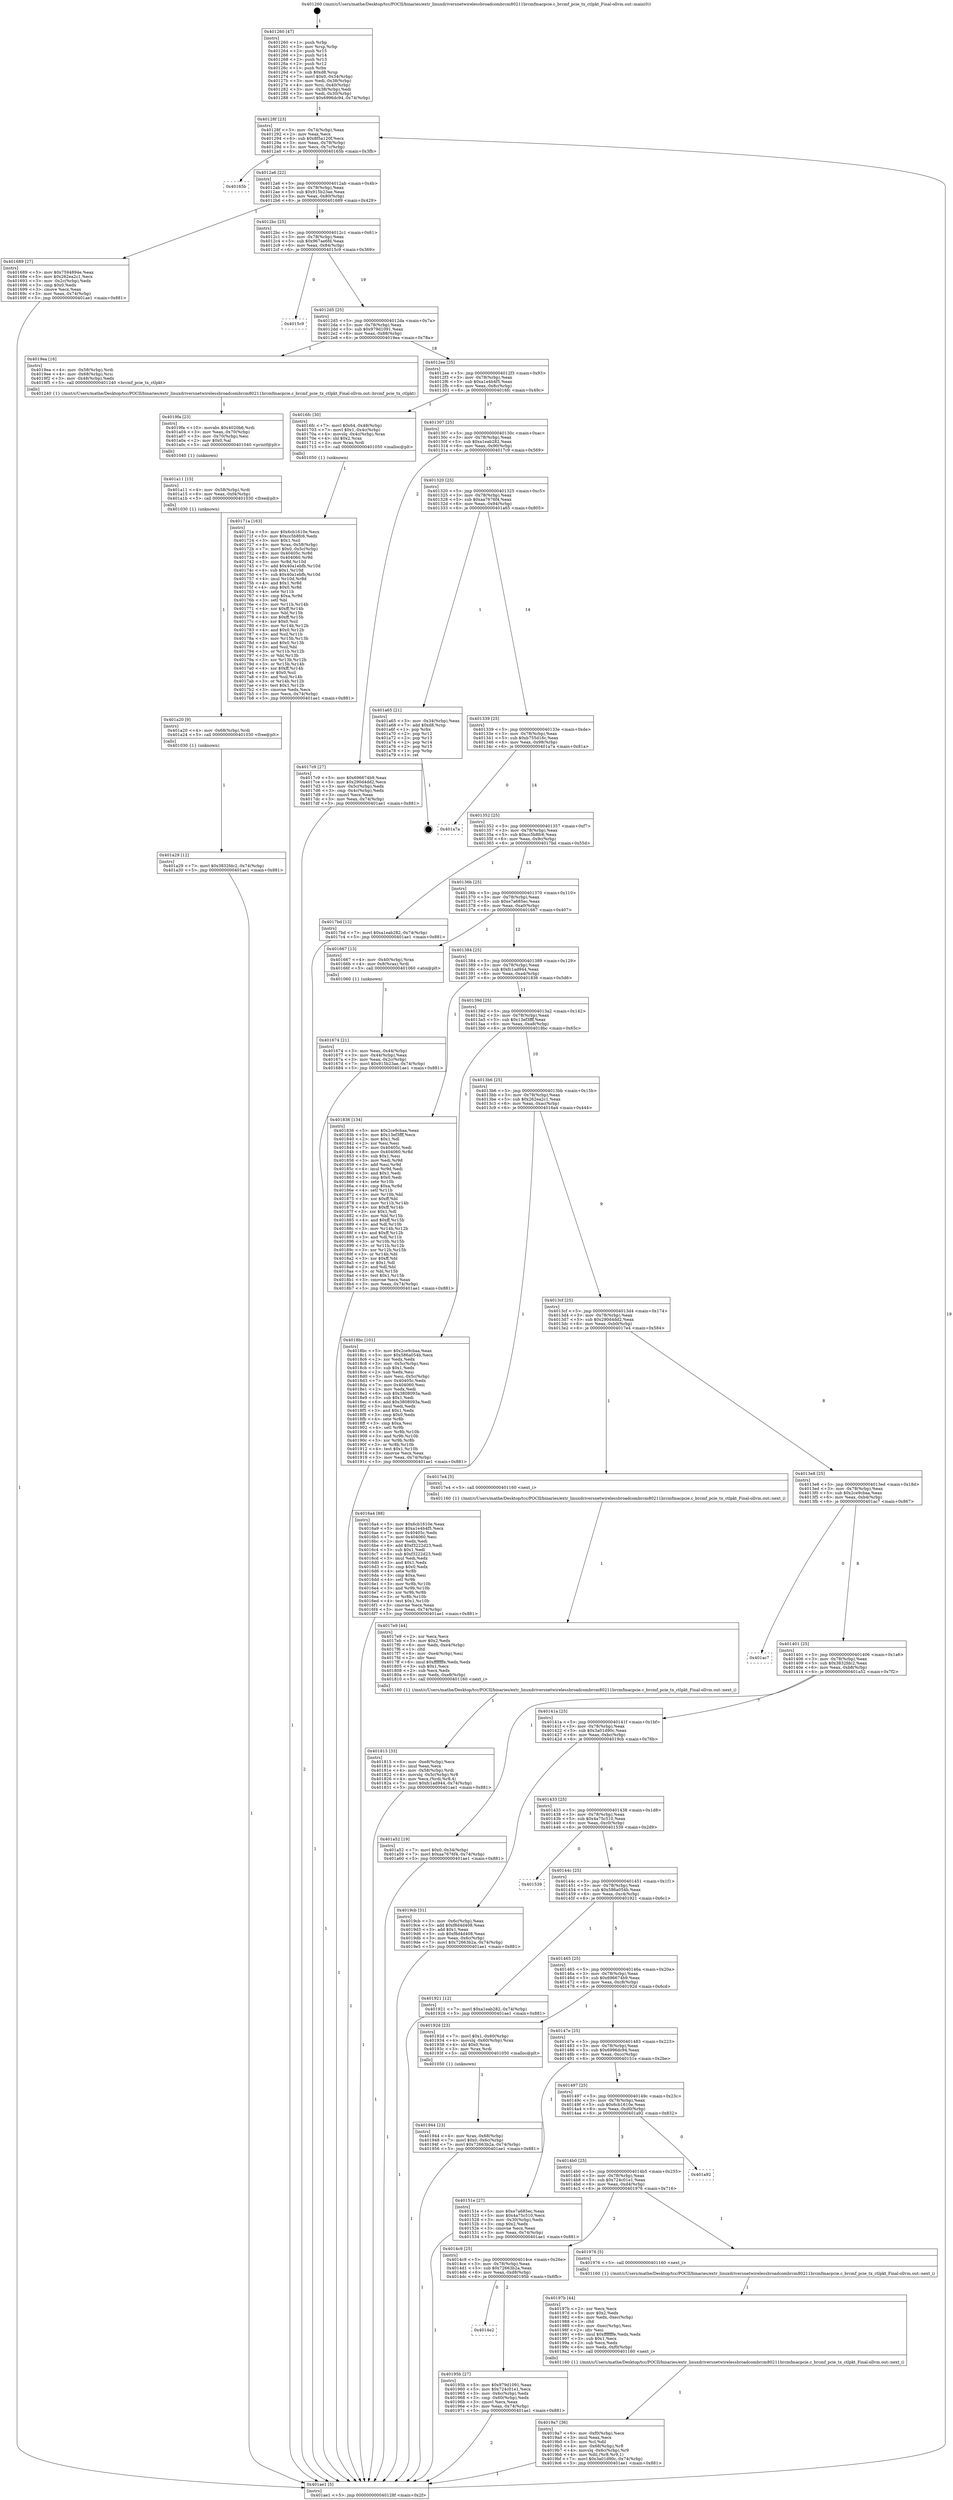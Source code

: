 digraph "0x401260" {
  label = "0x401260 (/mnt/c/Users/mathe/Desktop/tcc/POCII/binaries/extr_linuxdriversnetwirelessbroadcombrcm80211brcmfmacpcie.c_brcmf_pcie_tx_ctlpkt_Final-ollvm.out::main(0))"
  labelloc = "t"
  node[shape=record]

  Entry [label="",width=0.3,height=0.3,shape=circle,fillcolor=black,style=filled]
  "0x40128f" [label="{
     0x40128f [23]\l
     | [instrs]\l
     &nbsp;&nbsp;0x40128f \<+3\>: mov -0x74(%rbp),%eax\l
     &nbsp;&nbsp;0x401292 \<+2\>: mov %eax,%ecx\l
     &nbsp;&nbsp;0x401294 \<+6\>: sub $0x8f5a120f,%ecx\l
     &nbsp;&nbsp;0x40129a \<+3\>: mov %eax,-0x78(%rbp)\l
     &nbsp;&nbsp;0x40129d \<+3\>: mov %ecx,-0x7c(%rbp)\l
     &nbsp;&nbsp;0x4012a0 \<+6\>: je 000000000040165b \<main+0x3fb\>\l
  }"]
  "0x40165b" [label="{
     0x40165b\l
  }", style=dashed]
  "0x4012a6" [label="{
     0x4012a6 [22]\l
     | [instrs]\l
     &nbsp;&nbsp;0x4012a6 \<+5\>: jmp 00000000004012ab \<main+0x4b\>\l
     &nbsp;&nbsp;0x4012ab \<+3\>: mov -0x78(%rbp),%eax\l
     &nbsp;&nbsp;0x4012ae \<+5\>: sub $0x915b23ae,%eax\l
     &nbsp;&nbsp;0x4012b3 \<+3\>: mov %eax,-0x80(%rbp)\l
     &nbsp;&nbsp;0x4012b6 \<+6\>: je 0000000000401689 \<main+0x429\>\l
  }"]
  Exit [label="",width=0.3,height=0.3,shape=circle,fillcolor=black,style=filled,peripheries=2]
  "0x401689" [label="{
     0x401689 [27]\l
     | [instrs]\l
     &nbsp;&nbsp;0x401689 \<+5\>: mov $0x7594894e,%eax\l
     &nbsp;&nbsp;0x40168e \<+5\>: mov $0x262ea2c1,%ecx\l
     &nbsp;&nbsp;0x401693 \<+3\>: mov -0x2c(%rbp),%edx\l
     &nbsp;&nbsp;0x401696 \<+3\>: cmp $0x0,%edx\l
     &nbsp;&nbsp;0x401699 \<+3\>: cmove %ecx,%eax\l
     &nbsp;&nbsp;0x40169c \<+3\>: mov %eax,-0x74(%rbp)\l
     &nbsp;&nbsp;0x40169f \<+5\>: jmp 0000000000401ae1 \<main+0x881\>\l
  }"]
  "0x4012bc" [label="{
     0x4012bc [25]\l
     | [instrs]\l
     &nbsp;&nbsp;0x4012bc \<+5\>: jmp 00000000004012c1 \<main+0x61\>\l
     &nbsp;&nbsp;0x4012c1 \<+3\>: mov -0x78(%rbp),%eax\l
     &nbsp;&nbsp;0x4012c4 \<+5\>: sub $0x967ae6fd,%eax\l
     &nbsp;&nbsp;0x4012c9 \<+6\>: mov %eax,-0x84(%rbp)\l
     &nbsp;&nbsp;0x4012cf \<+6\>: je 00000000004015c9 \<main+0x369\>\l
  }"]
  "0x401a29" [label="{
     0x401a29 [12]\l
     | [instrs]\l
     &nbsp;&nbsp;0x401a29 \<+7\>: movl $0x3832fdc2,-0x74(%rbp)\l
     &nbsp;&nbsp;0x401a30 \<+5\>: jmp 0000000000401ae1 \<main+0x881\>\l
  }"]
  "0x4015c9" [label="{
     0x4015c9\l
  }", style=dashed]
  "0x4012d5" [label="{
     0x4012d5 [25]\l
     | [instrs]\l
     &nbsp;&nbsp;0x4012d5 \<+5\>: jmp 00000000004012da \<main+0x7a\>\l
     &nbsp;&nbsp;0x4012da \<+3\>: mov -0x78(%rbp),%eax\l
     &nbsp;&nbsp;0x4012dd \<+5\>: sub $0x979d1091,%eax\l
     &nbsp;&nbsp;0x4012e2 \<+6\>: mov %eax,-0x88(%rbp)\l
     &nbsp;&nbsp;0x4012e8 \<+6\>: je 00000000004019ea \<main+0x78a\>\l
  }"]
  "0x401a20" [label="{
     0x401a20 [9]\l
     | [instrs]\l
     &nbsp;&nbsp;0x401a20 \<+4\>: mov -0x68(%rbp),%rdi\l
     &nbsp;&nbsp;0x401a24 \<+5\>: call 0000000000401030 \<free@plt\>\l
     | [calls]\l
     &nbsp;&nbsp;0x401030 \{1\} (unknown)\l
  }"]
  "0x4019ea" [label="{
     0x4019ea [16]\l
     | [instrs]\l
     &nbsp;&nbsp;0x4019ea \<+4\>: mov -0x58(%rbp),%rdi\l
     &nbsp;&nbsp;0x4019ee \<+4\>: mov -0x68(%rbp),%rsi\l
     &nbsp;&nbsp;0x4019f2 \<+3\>: mov -0x48(%rbp),%edx\l
     &nbsp;&nbsp;0x4019f5 \<+5\>: call 0000000000401240 \<brcmf_pcie_tx_ctlpkt\>\l
     | [calls]\l
     &nbsp;&nbsp;0x401240 \{1\} (/mnt/c/Users/mathe/Desktop/tcc/POCII/binaries/extr_linuxdriversnetwirelessbroadcombrcm80211brcmfmacpcie.c_brcmf_pcie_tx_ctlpkt_Final-ollvm.out::brcmf_pcie_tx_ctlpkt)\l
  }"]
  "0x4012ee" [label="{
     0x4012ee [25]\l
     | [instrs]\l
     &nbsp;&nbsp;0x4012ee \<+5\>: jmp 00000000004012f3 \<main+0x93\>\l
     &nbsp;&nbsp;0x4012f3 \<+3\>: mov -0x78(%rbp),%eax\l
     &nbsp;&nbsp;0x4012f6 \<+5\>: sub $0xa1e4b4f5,%eax\l
     &nbsp;&nbsp;0x4012fb \<+6\>: mov %eax,-0x8c(%rbp)\l
     &nbsp;&nbsp;0x401301 \<+6\>: je 00000000004016fc \<main+0x49c\>\l
  }"]
  "0x401a11" [label="{
     0x401a11 [15]\l
     | [instrs]\l
     &nbsp;&nbsp;0x401a11 \<+4\>: mov -0x58(%rbp),%rdi\l
     &nbsp;&nbsp;0x401a15 \<+6\>: mov %eax,-0xf4(%rbp)\l
     &nbsp;&nbsp;0x401a1b \<+5\>: call 0000000000401030 \<free@plt\>\l
     | [calls]\l
     &nbsp;&nbsp;0x401030 \{1\} (unknown)\l
  }"]
  "0x4016fc" [label="{
     0x4016fc [30]\l
     | [instrs]\l
     &nbsp;&nbsp;0x4016fc \<+7\>: movl $0x64,-0x48(%rbp)\l
     &nbsp;&nbsp;0x401703 \<+7\>: movl $0x1,-0x4c(%rbp)\l
     &nbsp;&nbsp;0x40170a \<+4\>: movslq -0x4c(%rbp),%rax\l
     &nbsp;&nbsp;0x40170e \<+4\>: shl $0x2,%rax\l
     &nbsp;&nbsp;0x401712 \<+3\>: mov %rax,%rdi\l
     &nbsp;&nbsp;0x401715 \<+5\>: call 0000000000401050 \<malloc@plt\>\l
     | [calls]\l
     &nbsp;&nbsp;0x401050 \{1\} (unknown)\l
  }"]
  "0x401307" [label="{
     0x401307 [25]\l
     | [instrs]\l
     &nbsp;&nbsp;0x401307 \<+5\>: jmp 000000000040130c \<main+0xac\>\l
     &nbsp;&nbsp;0x40130c \<+3\>: mov -0x78(%rbp),%eax\l
     &nbsp;&nbsp;0x40130f \<+5\>: sub $0xa1eab282,%eax\l
     &nbsp;&nbsp;0x401314 \<+6\>: mov %eax,-0x90(%rbp)\l
     &nbsp;&nbsp;0x40131a \<+6\>: je 00000000004017c9 \<main+0x569\>\l
  }"]
  "0x4019fa" [label="{
     0x4019fa [23]\l
     | [instrs]\l
     &nbsp;&nbsp;0x4019fa \<+10\>: movabs $0x4020b6,%rdi\l
     &nbsp;&nbsp;0x401a04 \<+3\>: mov %eax,-0x70(%rbp)\l
     &nbsp;&nbsp;0x401a07 \<+3\>: mov -0x70(%rbp),%esi\l
     &nbsp;&nbsp;0x401a0a \<+2\>: mov $0x0,%al\l
     &nbsp;&nbsp;0x401a0c \<+5\>: call 0000000000401040 \<printf@plt\>\l
     | [calls]\l
     &nbsp;&nbsp;0x401040 \{1\} (unknown)\l
  }"]
  "0x4017c9" [label="{
     0x4017c9 [27]\l
     | [instrs]\l
     &nbsp;&nbsp;0x4017c9 \<+5\>: mov $0x696674b9,%eax\l
     &nbsp;&nbsp;0x4017ce \<+5\>: mov $0x290d4dd2,%ecx\l
     &nbsp;&nbsp;0x4017d3 \<+3\>: mov -0x5c(%rbp),%edx\l
     &nbsp;&nbsp;0x4017d6 \<+3\>: cmp -0x4c(%rbp),%edx\l
     &nbsp;&nbsp;0x4017d9 \<+3\>: cmovl %ecx,%eax\l
     &nbsp;&nbsp;0x4017dc \<+3\>: mov %eax,-0x74(%rbp)\l
     &nbsp;&nbsp;0x4017df \<+5\>: jmp 0000000000401ae1 \<main+0x881\>\l
  }"]
  "0x401320" [label="{
     0x401320 [25]\l
     | [instrs]\l
     &nbsp;&nbsp;0x401320 \<+5\>: jmp 0000000000401325 \<main+0xc5\>\l
     &nbsp;&nbsp;0x401325 \<+3\>: mov -0x78(%rbp),%eax\l
     &nbsp;&nbsp;0x401328 \<+5\>: sub $0xaa7676f4,%eax\l
     &nbsp;&nbsp;0x40132d \<+6\>: mov %eax,-0x94(%rbp)\l
     &nbsp;&nbsp;0x401333 \<+6\>: je 0000000000401a65 \<main+0x805\>\l
  }"]
  "0x4019a7" [label="{
     0x4019a7 [36]\l
     | [instrs]\l
     &nbsp;&nbsp;0x4019a7 \<+6\>: mov -0xf0(%rbp),%ecx\l
     &nbsp;&nbsp;0x4019ad \<+3\>: imul %eax,%ecx\l
     &nbsp;&nbsp;0x4019b0 \<+3\>: mov %cl,%dil\l
     &nbsp;&nbsp;0x4019b3 \<+4\>: mov -0x68(%rbp),%r8\l
     &nbsp;&nbsp;0x4019b7 \<+4\>: movslq -0x6c(%rbp),%r9\l
     &nbsp;&nbsp;0x4019bb \<+4\>: mov %dil,(%r8,%r9,1)\l
     &nbsp;&nbsp;0x4019bf \<+7\>: movl $0x3a01d90c,-0x74(%rbp)\l
     &nbsp;&nbsp;0x4019c6 \<+5\>: jmp 0000000000401ae1 \<main+0x881\>\l
  }"]
  "0x401a65" [label="{
     0x401a65 [21]\l
     | [instrs]\l
     &nbsp;&nbsp;0x401a65 \<+3\>: mov -0x34(%rbp),%eax\l
     &nbsp;&nbsp;0x401a68 \<+7\>: add $0xd8,%rsp\l
     &nbsp;&nbsp;0x401a6f \<+1\>: pop %rbx\l
     &nbsp;&nbsp;0x401a70 \<+2\>: pop %r12\l
     &nbsp;&nbsp;0x401a72 \<+2\>: pop %r13\l
     &nbsp;&nbsp;0x401a74 \<+2\>: pop %r14\l
     &nbsp;&nbsp;0x401a76 \<+2\>: pop %r15\l
     &nbsp;&nbsp;0x401a78 \<+1\>: pop %rbp\l
     &nbsp;&nbsp;0x401a79 \<+1\>: ret\l
  }"]
  "0x401339" [label="{
     0x401339 [25]\l
     | [instrs]\l
     &nbsp;&nbsp;0x401339 \<+5\>: jmp 000000000040133e \<main+0xde\>\l
     &nbsp;&nbsp;0x40133e \<+3\>: mov -0x78(%rbp),%eax\l
     &nbsp;&nbsp;0x401341 \<+5\>: sub $0xb755d16c,%eax\l
     &nbsp;&nbsp;0x401346 \<+6\>: mov %eax,-0x98(%rbp)\l
     &nbsp;&nbsp;0x40134c \<+6\>: je 0000000000401a7a \<main+0x81a\>\l
  }"]
  "0x40197b" [label="{
     0x40197b [44]\l
     | [instrs]\l
     &nbsp;&nbsp;0x40197b \<+2\>: xor %ecx,%ecx\l
     &nbsp;&nbsp;0x40197d \<+5\>: mov $0x2,%edx\l
     &nbsp;&nbsp;0x401982 \<+6\>: mov %edx,-0xec(%rbp)\l
     &nbsp;&nbsp;0x401988 \<+1\>: cltd\l
     &nbsp;&nbsp;0x401989 \<+6\>: mov -0xec(%rbp),%esi\l
     &nbsp;&nbsp;0x40198f \<+2\>: idiv %esi\l
     &nbsp;&nbsp;0x401991 \<+6\>: imul $0xfffffffe,%edx,%edx\l
     &nbsp;&nbsp;0x401997 \<+3\>: sub $0x1,%ecx\l
     &nbsp;&nbsp;0x40199a \<+2\>: sub %ecx,%edx\l
     &nbsp;&nbsp;0x40199c \<+6\>: mov %edx,-0xf0(%rbp)\l
     &nbsp;&nbsp;0x4019a2 \<+5\>: call 0000000000401160 \<next_i\>\l
     | [calls]\l
     &nbsp;&nbsp;0x401160 \{1\} (/mnt/c/Users/mathe/Desktop/tcc/POCII/binaries/extr_linuxdriversnetwirelessbroadcombrcm80211brcmfmacpcie.c_brcmf_pcie_tx_ctlpkt_Final-ollvm.out::next_i)\l
  }"]
  "0x401a7a" [label="{
     0x401a7a\l
  }", style=dashed]
  "0x401352" [label="{
     0x401352 [25]\l
     | [instrs]\l
     &nbsp;&nbsp;0x401352 \<+5\>: jmp 0000000000401357 \<main+0xf7\>\l
     &nbsp;&nbsp;0x401357 \<+3\>: mov -0x78(%rbp),%eax\l
     &nbsp;&nbsp;0x40135a \<+5\>: sub $0xcc5b8fc6,%eax\l
     &nbsp;&nbsp;0x40135f \<+6\>: mov %eax,-0x9c(%rbp)\l
     &nbsp;&nbsp;0x401365 \<+6\>: je 00000000004017bd \<main+0x55d\>\l
  }"]
  "0x4014e2" [label="{
     0x4014e2\l
  }", style=dashed]
  "0x4017bd" [label="{
     0x4017bd [12]\l
     | [instrs]\l
     &nbsp;&nbsp;0x4017bd \<+7\>: movl $0xa1eab282,-0x74(%rbp)\l
     &nbsp;&nbsp;0x4017c4 \<+5\>: jmp 0000000000401ae1 \<main+0x881\>\l
  }"]
  "0x40136b" [label="{
     0x40136b [25]\l
     | [instrs]\l
     &nbsp;&nbsp;0x40136b \<+5\>: jmp 0000000000401370 \<main+0x110\>\l
     &nbsp;&nbsp;0x401370 \<+3\>: mov -0x78(%rbp),%eax\l
     &nbsp;&nbsp;0x401373 \<+5\>: sub $0xe7a685ec,%eax\l
     &nbsp;&nbsp;0x401378 \<+6\>: mov %eax,-0xa0(%rbp)\l
     &nbsp;&nbsp;0x40137e \<+6\>: je 0000000000401667 \<main+0x407\>\l
  }"]
  "0x40195b" [label="{
     0x40195b [27]\l
     | [instrs]\l
     &nbsp;&nbsp;0x40195b \<+5\>: mov $0x979d1091,%eax\l
     &nbsp;&nbsp;0x401960 \<+5\>: mov $0x724c01e1,%ecx\l
     &nbsp;&nbsp;0x401965 \<+3\>: mov -0x6c(%rbp),%edx\l
     &nbsp;&nbsp;0x401968 \<+3\>: cmp -0x60(%rbp),%edx\l
     &nbsp;&nbsp;0x40196b \<+3\>: cmovl %ecx,%eax\l
     &nbsp;&nbsp;0x40196e \<+3\>: mov %eax,-0x74(%rbp)\l
     &nbsp;&nbsp;0x401971 \<+5\>: jmp 0000000000401ae1 \<main+0x881\>\l
  }"]
  "0x401667" [label="{
     0x401667 [13]\l
     | [instrs]\l
     &nbsp;&nbsp;0x401667 \<+4\>: mov -0x40(%rbp),%rax\l
     &nbsp;&nbsp;0x40166b \<+4\>: mov 0x8(%rax),%rdi\l
     &nbsp;&nbsp;0x40166f \<+5\>: call 0000000000401060 \<atoi@plt\>\l
     | [calls]\l
     &nbsp;&nbsp;0x401060 \{1\} (unknown)\l
  }"]
  "0x401384" [label="{
     0x401384 [25]\l
     | [instrs]\l
     &nbsp;&nbsp;0x401384 \<+5\>: jmp 0000000000401389 \<main+0x129\>\l
     &nbsp;&nbsp;0x401389 \<+3\>: mov -0x78(%rbp),%eax\l
     &nbsp;&nbsp;0x40138c \<+5\>: sub $0xfc1ad944,%eax\l
     &nbsp;&nbsp;0x401391 \<+6\>: mov %eax,-0xa4(%rbp)\l
     &nbsp;&nbsp;0x401397 \<+6\>: je 0000000000401836 \<main+0x5d6\>\l
  }"]
  "0x4014c9" [label="{
     0x4014c9 [25]\l
     | [instrs]\l
     &nbsp;&nbsp;0x4014c9 \<+5\>: jmp 00000000004014ce \<main+0x26e\>\l
     &nbsp;&nbsp;0x4014ce \<+3\>: mov -0x78(%rbp),%eax\l
     &nbsp;&nbsp;0x4014d1 \<+5\>: sub $0x72663b2a,%eax\l
     &nbsp;&nbsp;0x4014d6 \<+6\>: mov %eax,-0xd8(%rbp)\l
     &nbsp;&nbsp;0x4014dc \<+6\>: je 000000000040195b \<main+0x6fb\>\l
  }"]
  "0x401836" [label="{
     0x401836 [134]\l
     | [instrs]\l
     &nbsp;&nbsp;0x401836 \<+5\>: mov $0x2ce9cbaa,%eax\l
     &nbsp;&nbsp;0x40183b \<+5\>: mov $0x13ef3fff,%ecx\l
     &nbsp;&nbsp;0x401840 \<+2\>: mov $0x1,%dl\l
     &nbsp;&nbsp;0x401842 \<+2\>: xor %esi,%esi\l
     &nbsp;&nbsp;0x401844 \<+7\>: mov 0x40405c,%edi\l
     &nbsp;&nbsp;0x40184b \<+8\>: mov 0x404060,%r8d\l
     &nbsp;&nbsp;0x401853 \<+3\>: sub $0x1,%esi\l
     &nbsp;&nbsp;0x401856 \<+3\>: mov %edi,%r9d\l
     &nbsp;&nbsp;0x401859 \<+3\>: add %esi,%r9d\l
     &nbsp;&nbsp;0x40185c \<+4\>: imul %r9d,%edi\l
     &nbsp;&nbsp;0x401860 \<+3\>: and $0x1,%edi\l
     &nbsp;&nbsp;0x401863 \<+3\>: cmp $0x0,%edi\l
     &nbsp;&nbsp;0x401866 \<+4\>: sete %r10b\l
     &nbsp;&nbsp;0x40186a \<+4\>: cmp $0xa,%r8d\l
     &nbsp;&nbsp;0x40186e \<+4\>: setl %r11b\l
     &nbsp;&nbsp;0x401872 \<+3\>: mov %r10b,%bl\l
     &nbsp;&nbsp;0x401875 \<+3\>: xor $0xff,%bl\l
     &nbsp;&nbsp;0x401878 \<+3\>: mov %r11b,%r14b\l
     &nbsp;&nbsp;0x40187b \<+4\>: xor $0xff,%r14b\l
     &nbsp;&nbsp;0x40187f \<+3\>: xor $0x1,%dl\l
     &nbsp;&nbsp;0x401882 \<+3\>: mov %bl,%r15b\l
     &nbsp;&nbsp;0x401885 \<+4\>: and $0xff,%r15b\l
     &nbsp;&nbsp;0x401889 \<+3\>: and %dl,%r10b\l
     &nbsp;&nbsp;0x40188c \<+3\>: mov %r14b,%r12b\l
     &nbsp;&nbsp;0x40188f \<+4\>: and $0xff,%r12b\l
     &nbsp;&nbsp;0x401893 \<+3\>: and %dl,%r11b\l
     &nbsp;&nbsp;0x401896 \<+3\>: or %r10b,%r15b\l
     &nbsp;&nbsp;0x401899 \<+3\>: or %r11b,%r12b\l
     &nbsp;&nbsp;0x40189c \<+3\>: xor %r12b,%r15b\l
     &nbsp;&nbsp;0x40189f \<+3\>: or %r14b,%bl\l
     &nbsp;&nbsp;0x4018a2 \<+3\>: xor $0xff,%bl\l
     &nbsp;&nbsp;0x4018a5 \<+3\>: or $0x1,%dl\l
     &nbsp;&nbsp;0x4018a8 \<+2\>: and %dl,%bl\l
     &nbsp;&nbsp;0x4018aa \<+3\>: or %bl,%r15b\l
     &nbsp;&nbsp;0x4018ad \<+4\>: test $0x1,%r15b\l
     &nbsp;&nbsp;0x4018b1 \<+3\>: cmovne %ecx,%eax\l
     &nbsp;&nbsp;0x4018b4 \<+3\>: mov %eax,-0x74(%rbp)\l
     &nbsp;&nbsp;0x4018b7 \<+5\>: jmp 0000000000401ae1 \<main+0x881\>\l
  }"]
  "0x40139d" [label="{
     0x40139d [25]\l
     | [instrs]\l
     &nbsp;&nbsp;0x40139d \<+5\>: jmp 00000000004013a2 \<main+0x142\>\l
     &nbsp;&nbsp;0x4013a2 \<+3\>: mov -0x78(%rbp),%eax\l
     &nbsp;&nbsp;0x4013a5 \<+5\>: sub $0x13ef3fff,%eax\l
     &nbsp;&nbsp;0x4013aa \<+6\>: mov %eax,-0xa8(%rbp)\l
     &nbsp;&nbsp;0x4013b0 \<+6\>: je 00000000004018bc \<main+0x65c\>\l
  }"]
  "0x401976" [label="{
     0x401976 [5]\l
     | [instrs]\l
     &nbsp;&nbsp;0x401976 \<+5\>: call 0000000000401160 \<next_i\>\l
     | [calls]\l
     &nbsp;&nbsp;0x401160 \{1\} (/mnt/c/Users/mathe/Desktop/tcc/POCII/binaries/extr_linuxdriversnetwirelessbroadcombrcm80211brcmfmacpcie.c_brcmf_pcie_tx_ctlpkt_Final-ollvm.out::next_i)\l
  }"]
  "0x4018bc" [label="{
     0x4018bc [101]\l
     | [instrs]\l
     &nbsp;&nbsp;0x4018bc \<+5\>: mov $0x2ce9cbaa,%eax\l
     &nbsp;&nbsp;0x4018c1 \<+5\>: mov $0x586a054b,%ecx\l
     &nbsp;&nbsp;0x4018c6 \<+2\>: xor %edx,%edx\l
     &nbsp;&nbsp;0x4018c8 \<+3\>: mov -0x5c(%rbp),%esi\l
     &nbsp;&nbsp;0x4018cb \<+3\>: sub $0x1,%edx\l
     &nbsp;&nbsp;0x4018ce \<+2\>: sub %edx,%esi\l
     &nbsp;&nbsp;0x4018d0 \<+3\>: mov %esi,-0x5c(%rbp)\l
     &nbsp;&nbsp;0x4018d3 \<+7\>: mov 0x40405c,%edx\l
     &nbsp;&nbsp;0x4018da \<+7\>: mov 0x404060,%esi\l
     &nbsp;&nbsp;0x4018e1 \<+2\>: mov %edx,%edi\l
     &nbsp;&nbsp;0x4018e3 \<+6\>: sub $0x3808093a,%edi\l
     &nbsp;&nbsp;0x4018e9 \<+3\>: sub $0x1,%edi\l
     &nbsp;&nbsp;0x4018ec \<+6\>: add $0x3808093a,%edi\l
     &nbsp;&nbsp;0x4018f2 \<+3\>: imul %edi,%edx\l
     &nbsp;&nbsp;0x4018f5 \<+3\>: and $0x1,%edx\l
     &nbsp;&nbsp;0x4018f8 \<+3\>: cmp $0x0,%edx\l
     &nbsp;&nbsp;0x4018fb \<+4\>: sete %r8b\l
     &nbsp;&nbsp;0x4018ff \<+3\>: cmp $0xa,%esi\l
     &nbsp;&nbsp;0x401902 \<+4\>: setl %r9b\l
     &nbsp;&nbsp;0x401906 \<+3\>: mov %r8b,%r10b\l
     &nbsp;&nbsp;0x401909 \<+3\>: and %r9b,%r10b\l
     &nbsp;&nbsp;0x40190c \<+3\>: xor %r9b,%r8b\l
     &nbsp;&nbsp;0x40190f \<+3\>: or %r8b,%r10b\l
     &nbsp;&nbsp;0x401912 \<+4\>: test $0x1,%r10b\l
     &nbsp;&nbsp;0x401916 \<+3\>: cmovne %ecx,%eax\l
     &nbsp;&nbsp;0x401919 \<+3\>: mov %eax,-0x74(%rbp)\l
     &nbsp;&nbsp;0x40191c \<+5\>: jmp 0000000000401ae1 \<main+0x881\>\l
  }"]
  "0x4013b6" [label="{
     0x4013b6 [25]\l
     | [instrs]\l
     &nbsp;&nbsp;0x4013b6 \<+5\>: jmp 00000000004013bb \<main+0x15b\>\l
     &nbsp;&nbsp;0x4013bb \<+3\>: mov -0x78(%rbp),%eax\l
     &nbsp;&nbsp;0x4013be \<+5\>: sub $0x262ea2c1,%eax\l
     &nbsp;&nbsp;0x4013c3 \<+6\>: mov %eax,-0xac(%rbp)\l
     &nbsp;&nbsp;0x4013c9 \<+6\>: je 00000000004016a4 \<main+0x444\>\l
  }"]
  "0x4014b0" [label="{
     0x4014b0 [25]\l
     | [instrs]\l
     &nbsp;&nbsp;0x4014b0 \<+5\>: jmp 00000000004014b5 \<main+0x255\>\l
     &nbsp;&nbsp;0x4014b5 \<+3\>: mov -0x78(%rbp),%eax\l
     &nbsp;&nbsp;0x4014b8 \<+5\>: sub $0x724c01e1,%eax\l
     &nbsp;&nbsp;0x4014bd \<+6\>: mov %eax,-0xd4(%rbp)\l
     &nbsp;&nbsp;0x4014c3 \<+6\>: je 0000000000401976 \<main+0x716\>\l
  }"]
  "0x4016a4" [label="{
     0x4016a4 [88]\l
     | [instrs]\l
     &nbsp;&nbsp;0x4016a4 \<+5\>: mov $0x6cb1610e,%eax\l
     &nbsp;&nbsp;0x4016a9 \<+5\>: mov $0xa1e4b4f5,%ecx\l
     &nbsp;&nbsp;0x4016ae \<+7\>: mov 0x40405c,%edx\l
     &nbsp;&nbsp;0x4016b5 \<+7\>: mov 0x404060,%esi\l
     &nbsp;&nbsp;0x4016bc \<+2\>: mov %edx,%edi\l
     &nbsp;&nbsp;0x4016be \<+6\>: add $0xf3222d23,%edi\l
     &nbsp;&nbsp;0x4016c4 \<+3\>: sub $0x1,%edi\l
     &nbsp;&nbsp;0x4016c7 \<+6\>: sub $0xf3222d23,%edi\l
     &nbsp;&nbsp;0x4016cd \<+3\>: imul %edi,%edx\l
     &nbsp;&nbsp;0x4016d0 \<+3\>: and $0x1,%edx\l
     &nbsp;&nbsp;0x4016d3 \<+3\>: cmp $0x0,%edx\l
     &nbsp;&nbsp;0x4016d6 \<+4\>: sete %r8b\l
     &nbsp;&nbsp;0x4016da \<+3\>: cmp $0xa,%esi\l
     &nbsp;&nbsp;0x4016dd \<+4\>: setl %r9b\l
     &nbsp;&nbsp;0x4016e1 \<+3\>: mov %r8b,%r10b\l
     &nbsp;&nbsp;0x4016e4 \<+3\>: and %r9b,%r10b\l
     &nbsp;&nbsp;0x4016e7 \<+3\>: xor %r9b,%r8b\l
     &nbsp;&nbsp;0x4016ea \<+3\>: or %r8b,%r10b\l
     &nbsp;&nbsp;0x4016ed \<+4\>: test $0x1,%r10b\l
     &nbsp;&nbsp;0x4016f1 \<+3\>: cmovne %ecx,%eax\l
     &nbsp;&nbsp;0x4016f4 \<+3\>: mov %eax,-0x74(%rbp)\l
     &nbsp;&nbsp;0x4016f7 \<+5\>: jmp 0000000000401ae1 \<main+0x881\>\l
  }"]
  "0x4013cf" [label="{
     0x4013cf [25]\l
     | [instrs]\l
     &nbsp;&nbsp;0x4013cf \<+5\>: jmp 00000000004013d4 \<main+0x174\>\l
     &nbsp;&nbsp;0x4013d4 \<+3\>: mov -0x78(%rbp),%eax\l
     &nbsp;&nbsp;0x4013d7 \<+5\>: sub $0x290d4dd2,%eax\l
     &nbsp;&nbsp;0x4013dc \<+6\>: mov %eax,-0xb0(%rbp)\l
     &nbsp;&nbsp;0x4013e2 \<+6\>: je 00000000004017e4 \<main+0x584\>\l
  }"]
  "0x401a92" [label="{
     0x401a92\l
  }", style=dashed]
  "0x4017e4" [label="{
     0x4017e4 [5]\l
     | [instrs]\l
     &nbsp;&nbsp;0x4017e4 \<+5\>: call 0000000000401160 \<next_i\>\l
     | [calls]\l
     &nbsp;&nbsp;0x401160 \{1\} (/mnt/c/Users/mathe/Desktop/tcc/POCII/binaries/extr_linuxdriversnetwirelessbroadcombrcm80211brcmfmacpcie.c_brcmf_pcie_tx_ctlpkt_Final-ollvm.out::next_i)\l
  }"]
  "0x4013e8" [label="{
     0x4013e8 [25]\l
     | [instrs]\l
     &nbsp;&nbsp;0x4013e8 \<+5\>: jmp 00000000004013ed \<main+0x18d\>\l
     &nbsp;&nbsp;0x4013ed \<+3\>: mov -0x78(%rbp),%eax\l
     &nbsp;&nbsp;0x4013f0 \<+5\>: sub $0x2ce9cbaa,%eax\l
     &nbsp;&nbsp;0x4013f5 \<+6\>: mov %eax,-0xb4(%rbp)\l
     &nbsp;&nbsp;0x4013fb \<+6\>: je 0000000000401ac7 \<main+0x867\>\l
  }"]
  "0x401944" [label="{
     0x401944 [23]\l
     | [instrs]\l
     &nbsp;&nbsp;0x401944 \<+4\>: mov %rax,-0x68(%rbp)\l
     &nbsp;&nbsp;0x401948 \<+7\>: movl $0x0,-0x6c(%rbp)\l
     &nbsp;&nbsp;0x40194f \<+7\>: movl $0x72663b2a,-0x74(%rbp)\l
     &nbsp;&nbsp;0x401956 \<+5\>: jmp 0000000000401ae1 \<main+0x881\>\l
  }"]
  "0x401ac7" [label="{
     0x401ac7\l
  }", style=dashed]
  "0x401401" [label="{
     0x401401 [25]\l
     | [instrs]\l
     &nbsp;&nbsp;0x401401 \<+5\>: jmp 0000000000401406 \<main+0x1a6\>\l
     &nbsp;&nbsp;0x401406 \<+3\>: mov -0x78(%rbp),%eax\l
     &nbsp;&nbsp;0x401409 \<+5\>: sub $0x3832fdc2,%eax\l
     &nbsp;&nbsp;0x40140e \<+6\>: mov %eax,-0xb8(%rbp)\l
     &nbsp;&nbsp;0x401414 \<+6\>: je 0000000000401a52 \<main+0x7f2\>\l
  }"]
  "0x401815" [label="{
     0x401815 [33]\l
     | [instrs]\l
     &nbsp;&nbsp;0x401815 \<+6\>: mov -0xe8(%rbp),%ecx\l
     &nbsp;&nbsp;0x40181b \<+3\>: imul %eax,%ecx\l
     &nbsp;&nbsp;0x40181e \<+4\>: mov -0x58(%rbp),%rdi\l
     &nbsp;&nbsp;0x401822 \<+4\>: movslq -0x5c(%rbp),%r8\l
     &nbsp;&nbsp;0x401826 \<+4\>: mov %ecx,(%rdi,%r8,4)\l
     &nbsp;&nbsp;0x40182a \<+7\>: movl $0xfc1ad944,-0x74(%rbp)\l
     &nbsp;&nbsp;0x401831 \<+5\>: jmp 0000000000401ae1 \<main+0x881\>\l
  }"]
  "0x401a52" [label="{
     0x401a52 [19]\l
     | [instrs]\l
     &nbsp;&nbsp;0x401a52 \<+7\>: movl $0x0,-0x34(%rbp)\l
     &nbsp;&nbsp;0x401a59 \<+7\>: movl $0xaa7676f4,-0x74(%rbp)\l
     &nbsp;&nbsp;0x401a60 \<+5\>: jmp 0000000000401ae1 \<main+0x881\>\l
  }"]
  "0x40141a" [label="{
     0x40141a [25]\l
     | [instrs]\l
     &nbsp;&nbsp;0x40141a \<+5\>: jmp 000000000040141f \<main+0x1bf\>\l
     &nbsp;&nbsp;0x40141f \<+3\>: mov -0x78(%rbp),%eax\l
     &nbsp;&nbsp;0x401422 \<+5\>: sub $0x3a01d90c,%eax\l
     &nbsp;&nbsp;0x401427 \<+6\>: mov %eax,-0xbc(%rbp)\l
     &nbsp;&nbsp;0x40142d \<+6\>: je 00000000004019cb \<main+0x76b\>\l
  }"]
  "0x4017e9" [label="{
     0x4017e9 [44]\l
     | [instrs]\l
     &nbsp;&nbsp;0x4017e9 \<+2\>: xor %ecx,%ecx\l
     &nbsp;&nbsp;0x4017eb \<+5\>: mov $0x2,%edx\l
     &nbsp;&nbsp;0x4017f0 \<+6\>: mov %edx,-0xe4(%rbp)\l
     &nbsp;&nbsp;0x4017f6 \<+1\>: cltd\l
     &nbsp;&nbsp;0x4017f7 \<+6\>: mov -0xe4(%rbp),%esi\l
     &nbsp;&nbsp;0x4017fd \<+2\>: idiv %esi\l
     &nbsp;&nbsp;0x4017ff \<+6\>: imul $0xfffffffe,%edx,%edx\l
     &nbsp;&nbsp;0x401805 \<+3\>: sub $0x1,%ecx\l
     &nbsp;&nbsp;0x401808 \<+2\>: sub %ecx,%edx\l
     &nbsp;&nbsp;0x40180a \<+6\>: mov %edx,-0xe8(%rbp)\l
     &nbsp;&nbsp;0x401810 \<+5\>: call 0000000000401160 \<next_i\>\l
     | [calls]\l
     &nbsp;&nbsp;0x401160 \{1\} (/mnt/c/Users/mathe/Desktop/tcc/POCII/binaries/extr_linuxdriversnetwirelessbroadcombrcm80211brcmfmacpcie.c_brcmf_pcie_tx_ctlpkt_Final-ollvm.out::next_i)\l
  }"]
  "0x4019cb" [label="{
     0x4019cb [31]\l
     | [instrs]\l
     &nbsp;&nbsp;0x4019cb \<+3\>: mov -0x6c(%rbp),%eax\l
     &nbsp;&nbsp;0x4019ce \<+5\>: add $0xf8d4d408,%eax\l
     &nbsp;&nbsp;0x4019d3 \<+3\>: add $0x1,%eax\l
     &nbsp;&nbsp;0x4019d6 \<+5\>: sub $0xf8d4d408,%eax\l
     &nbsp;&nbsp;0x4019db \<+3\>: mov %eax,-0x6c(%rbp)\l
     &nbsp;&nbsp;0x4019de \<+7\>: movl $0x72663b2a,-0x74(%rbp)\l
     &nbsp;&nbsp;0x4019e5 \<+5\>: jmp 0000000000401ae1 \<main+0x881\>\l
  }"]
  "0x401433" [label="{
     0x401433 [25]\l
     | [instrs]\l
     &nbsp;&nbsp;0x401433 \<+5\>: jmp 0000000000401438 \<main+0x1d8\>\l
     &nbsp;&nbsp;0x401438 \<+3\>: mov -0x78(%rbp),%eax\l
     &nbsp;&nbsp;0x40143b \<+5\>: sub $0x4a75c510,%eax\l
     &nbsp;&nbsp;0x401440 \<+6\>: mov %eax,-0xc0(%rbp)\l
     &nbsp;&nbsp;0x401446 \<+6\>: je 0000000000401539 \<main+0x2d9\>\l
  }"]
  "0x40171a" [label="{
     0x40171a [163]\l
     | [instrs]\l
     &nbsp;&nbsp;0x40171a \<+5\>: mov $0x6cb1610e,%ecx\l
     &nbsp;&nbsp;0x40171f \<+5\>: mov $0xcc5b8fc6,%edx\l
     &nbsp;&nbsp;0x401724 \<+3\>: mov $0x1,%sil\l
     &nbsp;&nbsp;0x401727 \<+4\>: mov %rax,-0x58(%rbp)\l
     &nbsp;&nbsp;0x40172b \<+7\>: movl $0x0,-0x5c(%rbp)\l
     &nbsp;&nbsp;0x401732 \<+8\>: mov 0x40405c,%r8d\l
     &nbsp;&nbsp;0x40173a \<+8\>: mov 0x404060,%r9d\l
     &nbsp;&nbsp;0x401742 \<+3\>: mov %r8d,%r10d\l
     &nbsp;&nbsp;0x401745 \<+7\>: add $0x40a1ebfb,%r10d\l
     &nbsp;&nbsp;0x40174c \<+4\>: sub $0x1,%r10d\l
     &nbsp;&nbsp;0x401750 \<+7\>: sub $0x40a1ebfb,%r10d\l
     &nbsp;&nbsp;0x401757 \<+4\>: imul %r10d,%r8d\l
     &nbsp;&nbsp;0x40175b \<+4\>: and $0x1,%r8d\l
     &nbsp;&nbsp;0x40175f \<+4\>: cmp $0x0,%r8d\l
     &nbsp;&nbsp;0x401763 \<+4\>: sete %r11b\l
     &nbsp;&nbsp;0x401767 \<+4\>: cmp $0xa,%r9d\l
     &nbsp;&nbsp;0x40176b \<+3\>: setl %bl\l
     &nbsp;&nbsp;0x40176e \<+3\>: mov %r11b,%r14b\l
     &nbsp;&nbsp;0x401771 \<+4\>: xor $0xff,%r14b\l
     &nbsp;&nbsp;0x401775 \<+3\>: mov %bl,%r15b\l
     &nbsp;&nbsp;0x401778 \<+4\>: xor $0xff,%r15b\l
     &nbsp;&nbsp;0x40177c \<+4\>: xor $0x0,%sil\l
     &nbsp;&nbsp;0x401780 \<+3\>: mov %r14b,%r12b\l
     &nbsp;&nbsp;0x401783 \<+4\>: and $0x0,%r12b\l
     &nbsp;&nbsp;0x401787 \<+3\>: and %sil,%r11b\l
     &nbsp;&nbsp;0x40178a \<+3\>: mov %r15b,%r13b\l
     &nbsp;&nbsp;0x40178d \<+4\>: and $0x0,%r13b\l
     &nbsp;&nbsp;0x401791 \<+3\>: and %sil,%bl\l
     &nbsp;&nbsp;0x401794 \<+3\>: or %r11b,%r12b\l
     &nbsp;&nbsp;0x401797 \<+3\>: or %bl,%r13b\l
     &nbsp;&nbsp;0x40179a \<+3\>: xor %r13b,%r12b\l
     &nbsp;&nbsp;0x40179d \<+3\>: or %r15b,%r14b\l
     &nbsp;&nbsp;0x4017a0 \<+4\>: xor $0xff,%r14b\l
     &nbsp;&nbsp;0x4017a4 \<+4\>: or $0x0,%sil\l
     &nbsp;&nbsp;0x4017a8 \<+3\>: and %sil,%r14b\l
     &nbsp;&nbsp;0x4017ab \<+3\>: or %r14b,%r12b\l
     &nbsp;&nbsp;0x4017ae \<+4\>: test $0x1,%r12b\l
     &nbsp;&nbsp;0x4017b2 \<+3\>: cmovne %edx,%ecx\l
     &nbsp;&nbsp;0x4017b5 \<+3\>: mov %ecx,-0x74(%rbp)\l
     &nbsp;&nbsp;0x4017b8 \<+5\>: jmp 0000000000401ae1 \<main+0x881\>\l
  }"]
  "0x401539" [label="{
     0x401539\l
  }", style=dashed]
  "0x40144c" [label="{
     0x40144c [25]\l
     | [instrs]\l
     &nbsp;&nbsp;0x40144c \<+5\>: jmp 0000000000401451 \<main+0x1f1\>\l
     &nbsp;&nbsp;0x401451 \<+3\>: mov -0x78(%rbp),%eax\l
     &nbsp;&nbsp;0x401454 \<+5\>: sub $0x586a054b,%eax\l
     &nbsp;&nbsp;0x401459 \<+6\>: mov %eax,-0xc4(%rbp)\l
     &nbsp;&nbsp;0x40145f \<+6\>: je 0000000000401921 \<main+0x6c1\>\l
  }"]
  "0x401674" [label="{
     0x401674 [21]\l
     | [instrs]\l
     &nbsp;&nbsp;0x401674 \<+3\>: mov %eax,-0x44(%rbp)\l
     &nbsp;&nbsp;0x401677 \<+3\>: mov -0x44(%rbp),%eax\l
     &nbsp;&nbsp;0x40167a \<+3\>: mov %eax,-0x2c(%rbp)\l
     &nbsp;&nbsp;0x40167d \<+7\>: movl $0x915b23ae,-0x74(%rbp)\l
     &nbsp;&nbsp;0x401684 \<+5\>: jmp 0000000000401ae1 \<main+0x881\>\l
  }"]
  "0x401921" [label="{
     0x401921 [12]\l
     | [instrs]\l
     &nbsp;&nbsp;0x401921 \<+7\>: movl $0xa1eab282,-0x74(%rbp)\l
     &nbsp;&nbsp;0x401928 \<+5\>: jmp 0000000000401ae1 \<main+0x881\>\l
  }"]
  "0x401465" [label="{
     0x401465 [25]\l
     | [instrs]\l
     &nbsp;&nbsp;0x401465 \<+5\>: jmp 000000000040146a \<main+0x20a\>\l
     &nbsp;&nbsp;0x40146a \<+3\>: mov -0x78(%rbp),%eax\l
     &nbsp;&nbsp;0x40146d \<+5\>: sub $0x696674b9,%eax\l
     &nbsp;&nbsp;0x401472 \<+6\>: mov %eax,-0xc8(%rbp)\l
     &nbsp;&nbsp;0x401478 \<+6\>: je 000000000040192d \<main+0x6cd\>\l
  }"]
  "0x401260" [label="{
     0x401260 [47]\l
     | [instrs]\l
     &nbsp;&nbsp;0x401260 \<+1\>: push %rbp\l
     &nbsp;&nbsp;0x401261 \<+3\>: mov %rsp,%rbp\l
     &nbsp;&nbsp;0x401264 \<+2\>: push %r15\l
     &nbsp;&nbsp;0x401266 \<+2\>: push %r14\l
     &nbsp;&nbsp;0x401268 \<+2\>: push %r13\l
     &nbsp;&nbsp;0x40126a \<+2\>: push %r12\l
     &nbsp;&nbsp;0x40126c \<+1\>: push %rbx\l
     &nbsp;&nbsp;0x40126d \<+7\>: sub $0xd8,%rsp\l
     &nbsp;&nbsp;0x401274 \<+7\>: movl $0x0,-0x34(%rbp)\l
     &nbsp;&nbsp;0x40127b \<+3\>: mov %edi,-0x38(%rbp)\l
     &nbsp;&nbsp;0x40127e \<+4\>: mov %rsi,-0x40(%rbp)\l
     &nbsp;&nbsp;0x401282 \<+3\>: mov -0x38(%rbp),%edi\l
     &nbsp;&nbsp;0x401285 \<+3\>: mov %edi,-0x30(%rbp)\l
     &nbsp;&nbsp;0x401288 \<+7\>: movl $0x6996dc94,-0x74(%rbp)\l
  }"]
  "0x40192d" [label="{
     0x40192d [23]\l
     | [instrs]\l
     &nbsp;&nbsp;0x40192d \<+7\>: movl $0x1,-0x60(%rbp)\l
     &nbsp;&nbsp;0x401934 \<+4\>: movslq -0x60(%rbp),%rax\l
     &nbsp;&nbsp;0x401938 \<+4\>: shl $0x0,%rax\l
     &nbsp;&nbsp;0x40193c \<+3\>: mov %rax,%rdi\l
     &nbsp;&nbsp;0x40193f \<+5\>: call 0000000000401050 \<malloc@plt\>\l
     | [calls]\l
     &nbsp;&nbsp;0x401050 \{1\} (unknown)\l
  }"]
  "0x40147e" [label="{
     0x40147e [25]\l
     | [instrs]\l
     &nbsp;&nbsp;0x40147e \<+5\>: jmp 0000000000401483 \<main+0x223\>\l
     &nbsp;&nbsp;0x401483 \<+3\>: mov -0x78(%rbp),%eax\l
     &nbsp;&nbsp;0x401486 \<+5\>: sub $0x6996dc94,%eax\l
     &nbsp;&nbsp;0x40148b \<+6\>: mov %eax,-0xcc(%rbp)\l
     &nbsp;&nbsp;0x401491 \<+6\>: je 000000000040151e \<main+0x2be\>\l
  }"]
  "0x401ae1" [label="{
     0x401ae1 [5]\l
     | [instrs]\l
     &nbsp;&nbsp;0x401ae1 \<+5\>: jmp 000000000040128f \<main+0x2f\>\l
  }"]
  "0x40151e" [label="{
     0x40151e [27]\l
     | [instrs]\l
     &nbsp;&nbsp;0x40151e \<+5\>: mov $0xe7a685ec,%eax\l
     &nbsp;&nbsp;0x401523 \<+5\>: mov $0x4a75c510,%ecx\l
     &nbsp;&nbsp;0x401528 \<+3\>: mov -0x30(%rbp),%edx\l
     &nbsp;&nbsp;0x40152b \<+3\>: cmp $0x2,%edx\l
     &nbsp;&nbsp;0x40152e \<+3\>: cmovne %ecx,%eax\l
     &nbsp;&nbsp;0x401531 \<+3\>: mov %eax,-0x74(%rbp)\l
     &nbsp;&nbsp;0x401534 \<+5\>: jmp 0000000000401ae1 \<main+0x881\>\l
  }"]
  "0x401497" [label="{
     0x401497 [25]\l
     | [instrs]\l
     &nbsp;&nbsp;0x401497 \<+5\>: jmp 000000000040149c \<main+0x23c\>\l
     &nbsp;&nbsp;0x40149c \<+3\>: mov -0x78(%rbp),%eax\l
     &nbsp;&nbsp;0x40149f \<+5\>: sub $0x6cb1610e,%eax\l
     &nbsp;&nbsp;0x4014a4 \<+6\>: mov %eax,-0xd0(%rbp)\l
     &nbsp;&nbsp;0x4014aa \<+6\>: je 0000000000401a92 \<main+0x832\>\l
  }"]
  Entry -> "0x401260" [label=" 1"]
  "0x40128f" -> "0x40165b" [label=" 0"]
  "0x40128f" -> "0x4012a6" [label=" 20"]
  "0x401a65" -> Exit [label=" 1"]
  "0x4012a6" -> "0x401689" [label=" 1"]
  "0x4012a6" -> "0x4012bc" [label=" 19"]
  "0x401a52" -> "0x401ae1" [label=" 1"]
  "0x4012bc" -> "0x4015c9" [label=" 0"]
  "0x4012bc" -> "0x4012d5" [label=" 19"]
  "0x401a29" -> "0x401ae1" [label=" 1"]
  "0x4012d5" -> "0x4019ea" [label=" 1"]
  "0x4012d5" -> "0x4012ee" [label=" 18"]
  "0x401a20" -> "0x401a29" [label=" 1"]
  "0x4012ee" -> "0x4016fc" [label=" 1"]
  "0x4012ee" -> "0x401307" [label=" 17"]
  "0x401a11" -> "0x401a20" [label=" 1"]
  "0x401307" -> "0x4017c9" [label=" 2"]
  "0x401307" -> "0x401320" [label=" 15"]
  "0x4019fa" -> "0x401a11" [label=" 1"]
  "0x401320" -> "0x401a65" [label=" 1"]
  "0x401320" -> "0x401339" [label=" 14"]
  "0x4019ea" -> "0x4019fa" [label=" 1"]
  "0x401339" -> "0x401a7a" [label=" 0"]
  "0x401339" -> "0x401352" [label=" 14"]
  "0x4019cb" -> "0x401ae1" [label=" 1"]
  "0x401352" -> "0x4017bd" [label=" 1"]
  "0x401352" -> "0x40136b" [label=" 13"]
  "0x4019a7" -> "0x401ae1" [label=" 1"]
  "0x40136b" -> "0x401667" [label=" 1"]
  "0x40136b" -> "0x401384" [label=" 12"]
  "0x40197b" -> "0x4019a7" [label=" 1"]
  "0x401384" -> "0x401836" [label=" 1"]
  "0x401384" -> "0x40139d" [label=" 11"]
  "0x40195b" -> "0x401ae1" [label=" 2"]
  "0x40139d" -> "0x4018bc" [label=" 1"]
  "0x40139d" -> "0x4013b6" [label=" 10"]
  "0x4014c9" -> "0x4014e2" [label=" 0"]
  "0x4013b6" -> "0x4016a4" [label=" 1"]
  "0x4013b6" -> "0x4013cf" [label=" 9"]
  "0x401976" -> "0x40197b" [label=" 1"]
  "0x4013cf" -> "0x4017e4" [label=" 1"]
  "0x4013cf" -> "0x4013e8" [label=" 8"]
  "0x4014b0" -> "0x4014c9" [label=" 2"]
  "0x4013e8" -> "0x401ac7" [label=" 0"]
  "0x4013e8" -> "0x401401" [label=" 8"]
  "0x4014c9" -> "0x40195b" [label=" 2"]
  "0x401401" -> "0x401a52" [label=" 1"]
  "0x401401" -> "0x40141a" [label=" 7"]
  "0x401497" -> "0x4014b0" [label=" 3"]
  "0x40141a" -> "0x4019cb" [label=" 1"]
  "0x40141a" -> "0x401433" [label=" 6"]
  "0x401497" -> "0x401a92" [label=" 0"]
  "0x401433" -> "0x401539" [label=" 0"]
  "0x401433" -> "0x40144c" [label=" 6"]
  "0x4014b0" -> "0x401976" [label=" 1"]
  "0x40144c" -> "0x401921" [label=" 1"]
  "0x40144c" -> "0x401465" [label=" 5"]
  "0x401944" -> "0x401ae1" [label=" 1"]
  "0x401465" -> "0x40192d" [label=" 1"]
  "0x401465" -> "0x40147e" [label=" 4"]
  "0x40192d" -> "0x401944" [label=" 1"]
  "0x40147e" -> "0x40151e" [label=" 1"]
  "0x40147e" -> "0x401497" [label=" 3"]
  "0x40151e" -> "0x401ae1" [label=" 1"]
  "0x401260" -> "0x40128f" [label=" 1"]
  "0x401ae1" -> "0x40128f" [label=" 19"]
  "0x401667" -> "0x401674" [label=" 1"]
  "0x401674" -> "0x401ae1" [label=" 1"]
  "0x401689" -> "0x401ae1" [label=" 1"]
  "0x4016a4" -> "0x401ae1" [label=" 1"]
  "0x4016fc" -> "0x40171a" [label=" 1"]
  "0x40171a" -> "0x401ae1" [label=" 1"]
  "0x4017bd" -> "0x401ae1" [label=" 1"]
  "0x4017c9" -> "0x401ae1" [label=" 2"]
  "0x4017e4" -> "0x4017e9" [label=" 1"]
  "0x4017e9" -> "0x401815" [label=" 1"]
  "0x401815" -> "0x401ae1" [label=" 1"]
  "0x401836" -> "0x401ae1" [label=" 1"]
  "0x4018bc" -> "0x401ae1" [label=" 1"]
  "0x401921" -> "0x401ae1" [label=" 1"]
}
